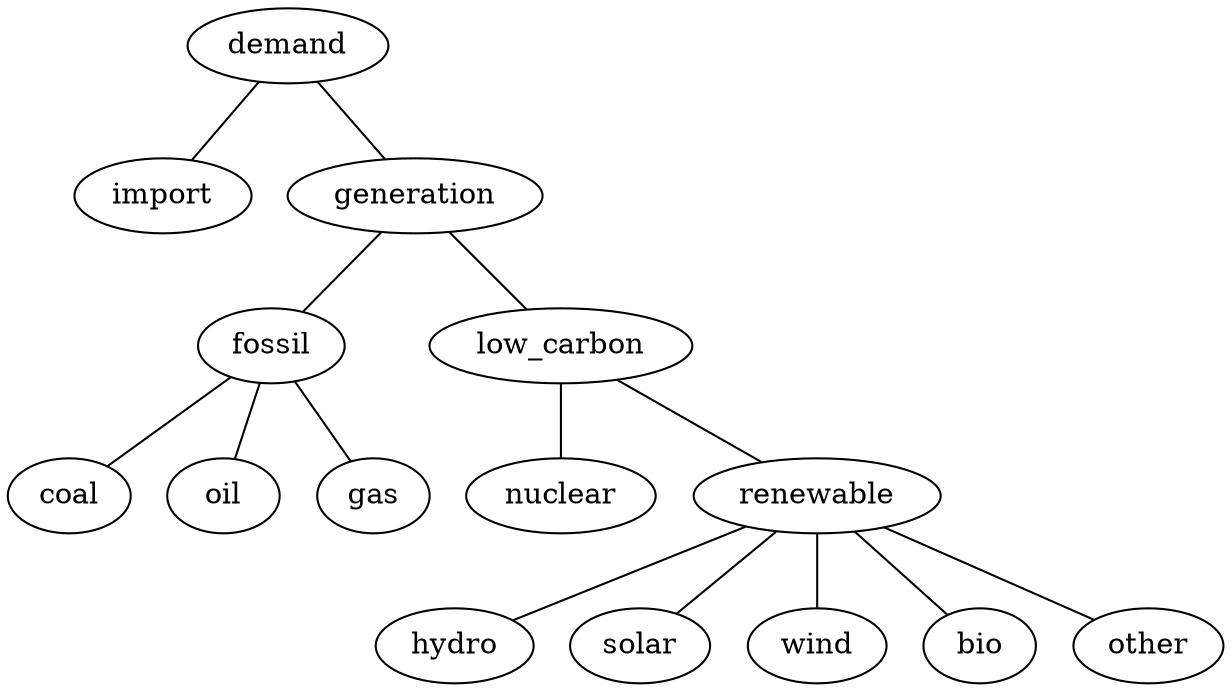 // dot -Tsvg boot.dot > boot.svg
graph "Energy Mix Categories" {

    rankdir = TB;
    overlap = scale;

    demand -- { import generation }
    generation -- { fossil low_carbon }
    fossil -- { coal oil gas }
    low_carbon -- { nuclear renewable }
    renewable -- { hydro solar wind bio other }
}

